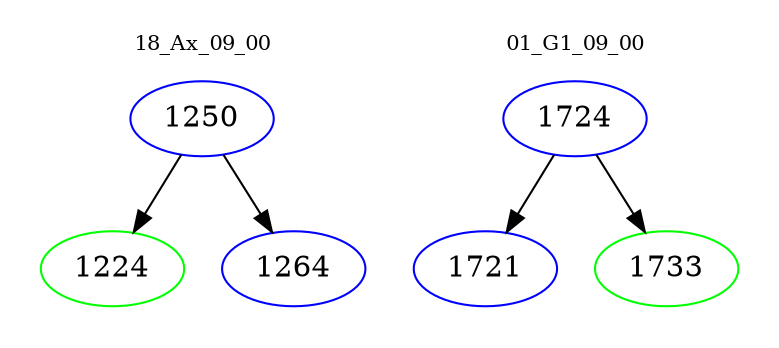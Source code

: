 digraph{
subgraph cluster_0 {
color = white
label = "18_Ax_09_00";
fontsize=10;
T0_1250 [label="1250", color="blue"]
T0_1250 -> T0_1224 [color="black"]
T0_1224 [label="1224", color="green"]
T0_1250 -> T0_1264 [color="black"]
T0_1264 [label="1264", color="blue"]
}
subgraph cluster_1 {
color = white
label = "01_G1_09_00";
fontsize=10;
T1_1724 [label="1724", color="blue"]
T1_1724 -> T1_1721 [color="black"]
T1_1721 [label="1721", color="blue"]
T1_1724 -> T1_1733 [color="black"]
T1_1733 [label="1733", color="green"]
}
}
